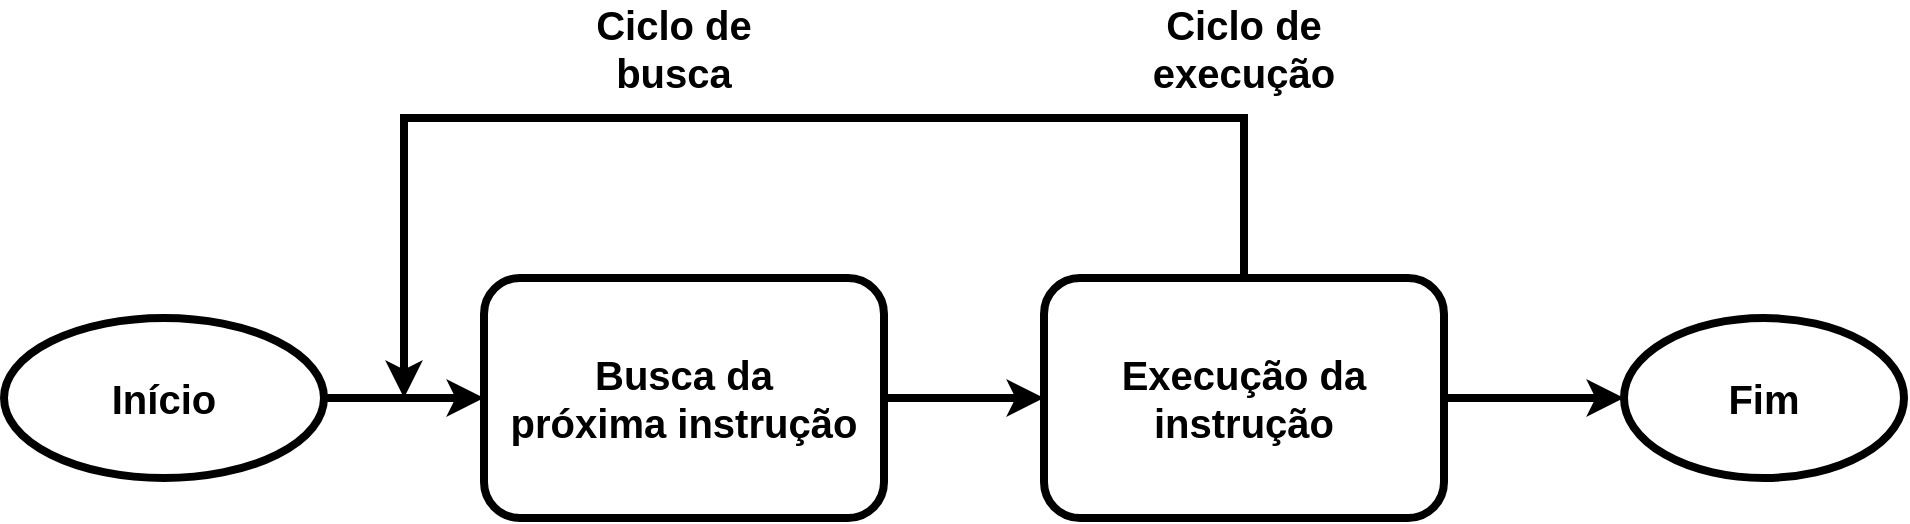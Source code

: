 <mxfile version="21.0.10" type="github">
  <diagram id="C5RBs43oDa-KdzZeNtuy" name="Page-1">
    <mxGraphModel dx="1869" dy="627" grid="1" gridSize="10" guides="1" tooltips="1" connect="1" arrows="1" fold="1" page="1" pageScale="1" pageWidth="827" pageHeight="1169" math="0" shadow="0">
      <root>
        <mxCell id="WIyWlLk6GJQsqaUBKTNV-0" />
        <mxCell id="WIyWlLk6GJQsqaUBKTNV-1" parent="WIyWlLk6GJQsqaUBKTNV-0" />
        <mxCell id="HegRmn5COVroGt1w4sWr-6" style="edgeStyle=orthogonalEdgeStyle;rounded=0;orthogonalLoop=1;jettySize=auto;html=1;entryX=0;entryY=0.5;entryDx=0;entryDy=0;fontStyle=1;fontSize=20;strokeWidth=4;" edge="1" parent="WIyWlLk6GJQsqaUBKTNV-1" source="WIyWlLk6GJQsqaUBKTNV-3" target="HegRmn5COVroGt1w4sWr-3">
          <mxGeometry relative="1" as="geometry" />
        </mxCell>
        <mxCell id="WIyWlLk6GJQsqaUBKTNV-3" value="Busca da&lt;br&gt;próxima instrução" style="rounded=1;whiteSpace=wrap;html=1;fontSize=20;glass=0;strokeWidth=4;shadow=0;fontStyle=1" parent="WIyWlLk6GJQsqaUBKTNV-1" vertex="1">
          <mxGeometry x="240" y="160" width="200" height="120" as="geometry" />
        </mxCell>
        <mxCell id="HegRmn5COVroGt1w4sWr-5" style="edgeStyle=orthogonalEdgeStyle;rounded=0;orthogonalLoop=1;jettySize=auto;html=1;entryX=0;entryY=0.5;entryDx=0;entryDy=0;fontStyle=1;fontSize=20;strokeWidth=4;" edge="1" parent="WIyWlLk6GJQsqaUBKTNV-1" source="HegRmn5COVroGt1w4sWr-0" target="WIyWlLk6GJQsqaUBKTNV-3">
          <mxGeometry relative="1" as="geometry" />
        </mxCell>
        <mxCell id="HegRmn5COVroGt1w4sWr-0" value="Início" style="ellipse;whiteSpace=wrap;html=1;fontSize=20;strokeWidth=4;fontStyle=1" vertex="1" parent="WIyWlLk6GJQsqaUBKTNV-1">
          <mxGeometry y="180" width="160" height="80" as="geometry" />
        </mxCell>
        <mxCell id="HegRmn5COVroGt1w4sWr-1" value="Fim" style="ellipse;whiteSpace=wrap;html=1;fontSize=20;strokeWidth=4;fontStyle=1" vertex="1" parent="WIyWlLk6GJQsqaUBKTNV-1">
          <mxGeometry x="810" y="180" width="140" height="80" as="geometry" />
        </mxCell>
        <mxCell id="HegRmn5COVroGt1w4sWr-7" style="edgeStyle=orthogonalEdgeStyle;rounded=0;orthogonalLoop=1;jettySize=auto;html=1;entryX=0;entryY=0.5;entryDx=0;entryDy=0;fontStyle=1;fontSize=20;strokeWidth=4;" edge="1" parent="WIyWlLk6GJQsqaUBKTNV-1" source="HegRmn5COVroGt1w4sWr-3" target="HegRmn5COVroGt1w4sWr-1">
          <mxGeometry relative="1" as="geometry" />
        </mxCell>
        <mxCell id="HegRmn5COVroGt1w4sWr-8" style="edgeStyle=orthogonalEdgeStyle;rounded=0;orthogonalLoop=1;jettySize=auto;html=1;strokeWidth=4;" edge="1" parent="WIyWlLk6GJQsqaUBKTNV-1" source="HegRmn5COVroGt1w4sWr-3">
          <mxGeometry relative="1" as="geometry">
            <mxPoint x="200" y="220" as="targetPoint" />
            <Array as="points">
              <mxPoint x="620" y="80" />
              <mxPoint x="200" y="80" />
              <mxPoint x="200" y="160" />
            </Array>
          </mxGeometry>
        </mxCell>
        <mxCell id="HegRmn5COVroGt1w4sWr-3" value="Execução da instrução" style="rounded=1;whiteSpace=wrap;html=1;fontSize=20;glass=0;strokeWidth=4;shadow=0;fontStyle=1" vertex="1" parent="WIyWlLk6GJQsqaUBKTNV-1">
          <mxGeometry x="520" y="160" width="200" height="120" as="geometry" />
        </mxCell>
        <mxCell id="HegRmn5COVroGt1w4sWr-9" value="Ciclo de execução" style="text;html=1;strokeColor=none;fillColor=none;align=center;verticalAlign=middle;whiteSpace=wrap;rounded=0;fontSize=20;fontStyle=1" vertex="1" parent="WIyWlLk6GJQsqaUBKTNV-1">
          <mxGeometry x="590" y="30" width="60" height="30" as="geometry" />
        </mxCell>
        <mxCell id="HegRmn5COVroGt1w4sWr-10" value="Ciclo de&lt;br style=&quot;font-size: 20px;&quot;&gt;busca" style="text;html=1;strokeColor=none;fillColor=none;align=center;verticalAlign=middle;whiteSpace=wrap;rounded=0;fontSize=20;fontStyle=1" vertex="1" parent="WIyWlLk6GJQsqaUBKTNV-1">
          <mxGeometry x="290" y="30" width="90" height="30" as="geometry" />
        </mxCell>
      </root>
    </mxGraphModel>
  </diagram>
</mxfile>
